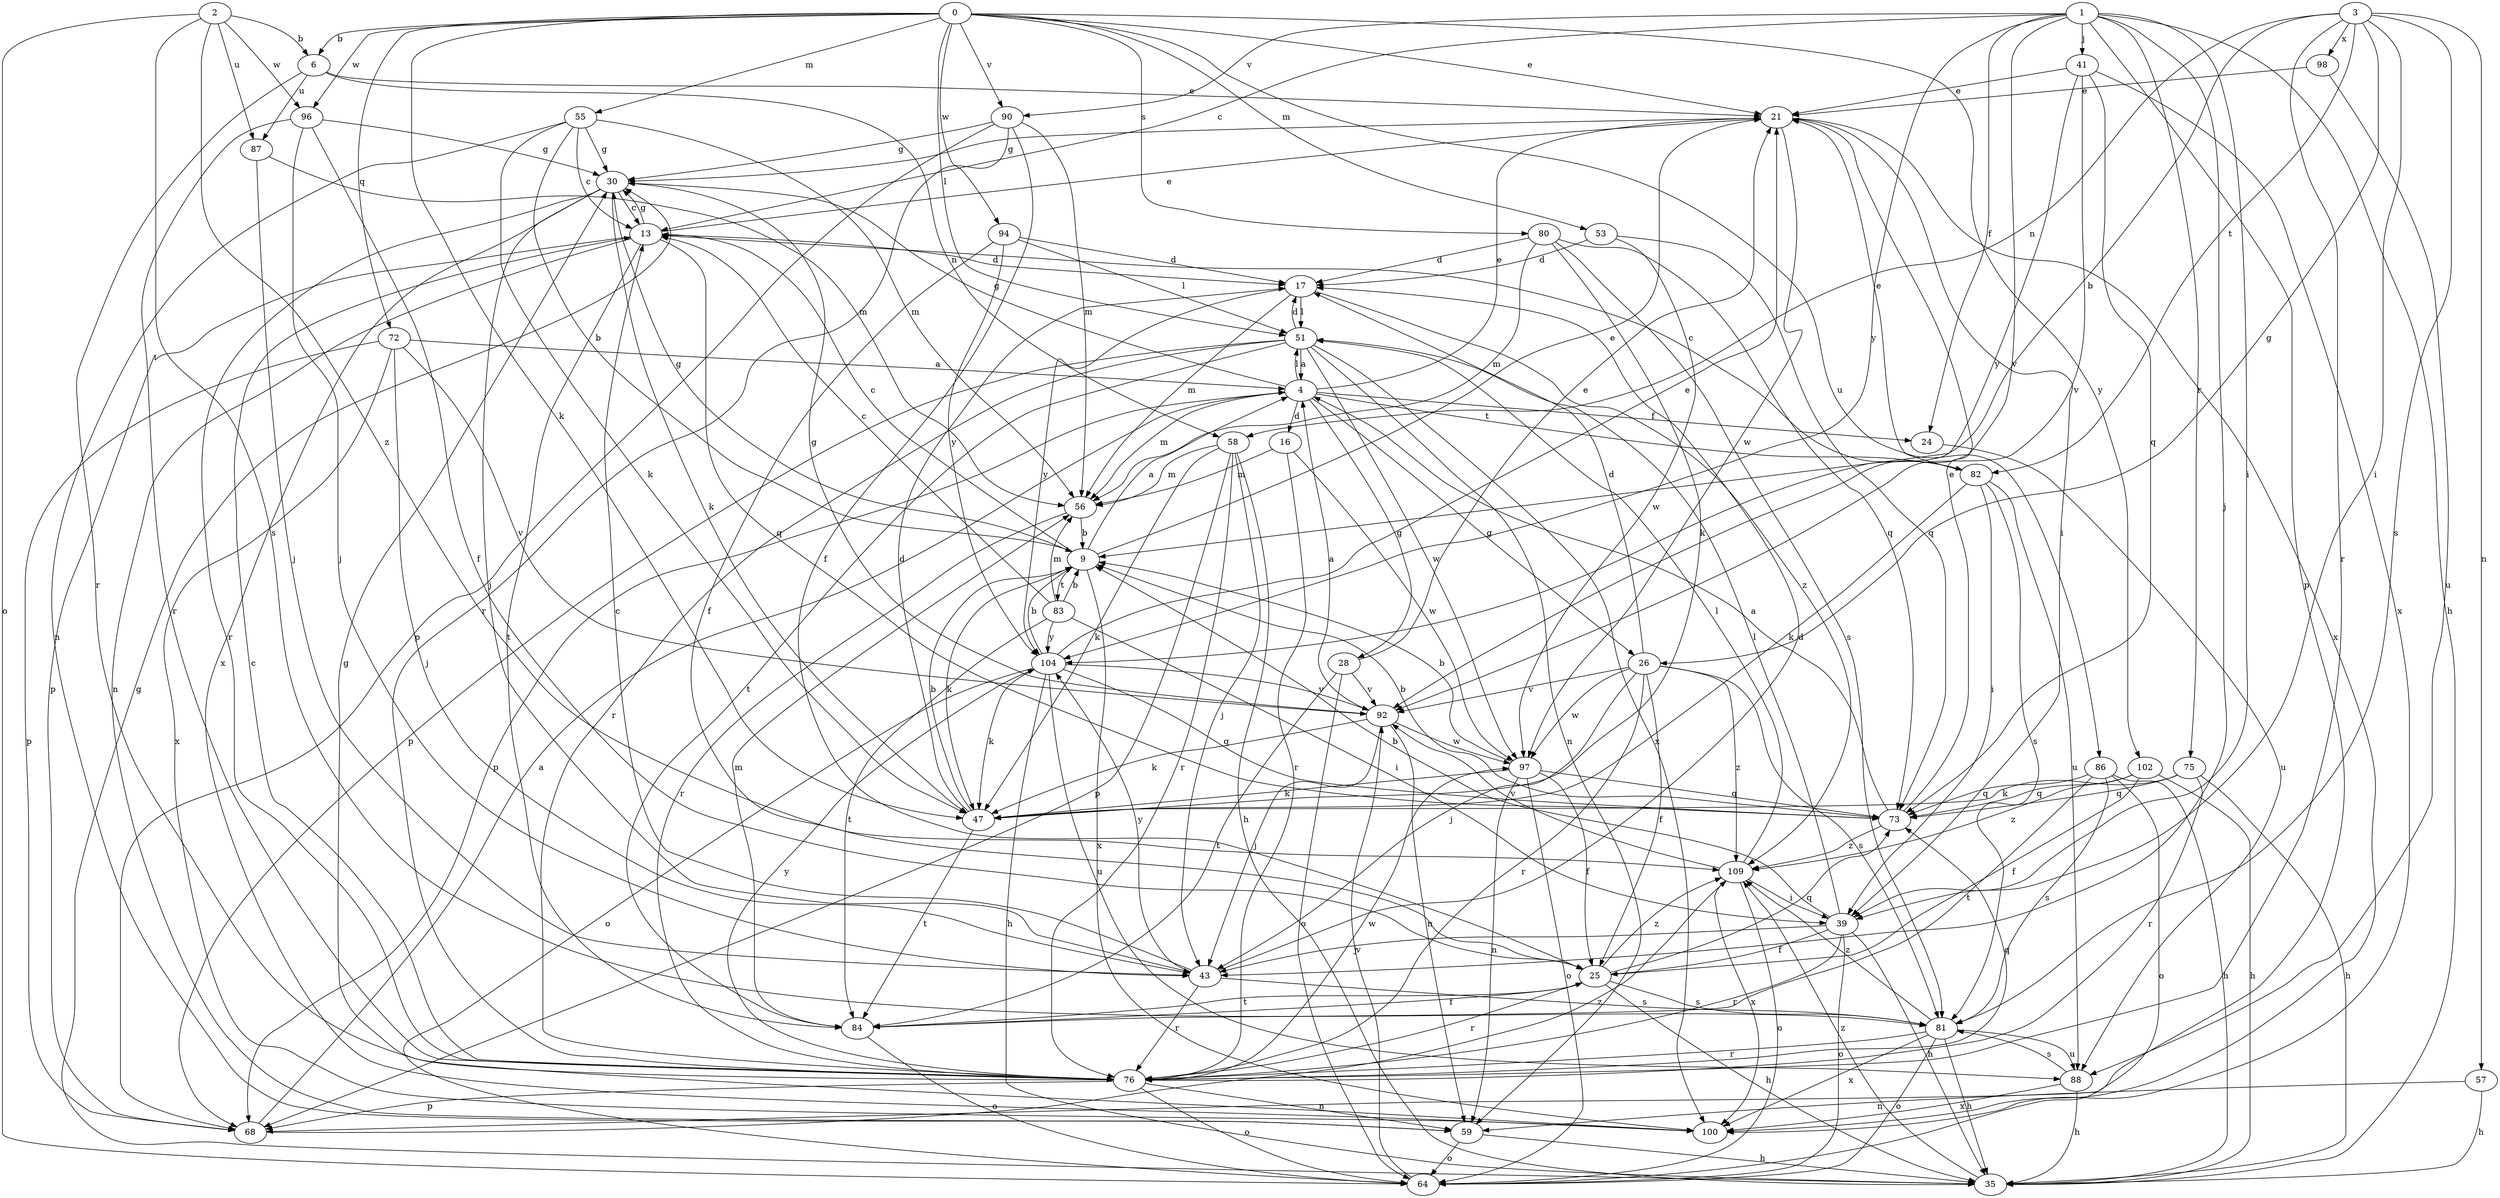 strict digraph  {
0;
1;
2;
3;
4;
6;
9;
13;
16;
17;
21;
24;
25;
26;
28;
30;
35;
39;
41;
43;
47;
51;
53;
55;
56;
57;
58;
59;
64;
68;
72;
73;
75;
76;
80;
81;
82;
83;
84;
86;
87;
88;
90;
92;
94;
96;
97;
98;
100;
102;
104;
109;
0 -> 6  [label=b];
0 -> 21  [label=e];
0 -> 47  [label=k];
0 -> 51  [label=l];
0 -> 53  [label=m];
0 -> 55  [label=m];
0 -> 72  [label=q];
0 -> 80  [label=s];
0 -> 86  [label=u];
0 -> 90  [label=v];
0 -> 94  [label=w];
0 -> 96  [label=w];
0 -> 102  [label=y];
1 -> 13  [label=c];
1 -> 24  [label=f];
1 -> 35  [label=h];
1 -> 39  [label=i];
1 -> 41  [label=j];
1 -> 43  [label=j];
1 -> 68  [label=p];
1 -> 75  [label=r];
1 -> 90  [label=v];
1 -> 92  [label=v];
1 -> 104  [label=y];
2 -> 6  [label=b];
2 -> 64  [label=o];
2 -> 81  [label=s];
2 -> 87  [label=u];
2 -> 96  [label=w];
2 -> 109  [label=z];
3 -> 9  [label=b];
3 -> 26  [label=g];
3 -> 39  [label=i];
3 -> 57  [label=n];
3 -> 58  [label=n];
3 -> 76  [label=r];
3 -> 81  [label=s];
3 -> 82  [label=t];
3 -> 98  [label=x];
4 -> 16  [label=d];
4 -> 21  [label=e];
4 -> 24  [label=f];
4 -> 26  [label=g];
4 -> 28  [label=g];
4 -> 30  [label=g];
4 -> 51  [label=l];
4 -> 56  [label=m];
4 -> 68  [label=p];
4 -> 82  [label=t];
6 -> 21  [label=e];
6 -> 58  [label=n];
6 -> 76  [label=r];
6 -> 87  [label=u];
9 -> 4  [label=a];
9 -> 13  [label=c];
9 -> 21  [label=e];
9 -> 30  [label=g];
9 -> 47  [label=k];
9 -> 83  [label=t];
9 -> 100  [label=x];
13 -> 17  [label=d];
13 -> 21  [label=e];
13 -> 30  [label=g];
13 -> 59  [label=n];
13 -> 68  [label=p];
13 -> 73  [label=q];
13 -> 84  [label=t];
16 -> 56  [label=m];
16 -> 76  [label=r];
16 -> 97  [label=w];
17 -> 51  [label=l];
17 -> 56  [label=m];
17 -> 104  [label=y];
17 -> 109  [label=z];
21 -> 30  [label=g];
21 -> 39  [label=i];
21 -> 97  [label=w];
21 -> 100  [label=x];
24 -> 88  [label=u];
25 -> 35  [label=h];
25 -> 73  [label=q];
25 -> 76  [label=r];
25 -> 81  [label=s];
25 -> 84  [label=t];
25 -> 109  [label=z];
26 -> 17  [label=d];
26 -> 25  [label=f];
26 -> 43  [label=j];
26 -> 76  [label=r];
26 -> 81  [label=s];
26 -> 92  [label=v];
26 -> 97  [label=w];
26 -> 109  [label=z];
28 -> 21  [label=e];
28 -> 64  [label=o];
28 -> 84  [label=t];
28 -> 92  [label=v];
30 -> 13  [label=c];
30 -> 43  [label=j];
30 -> 47  [label=k];
30 -> 76  [label=r];
30 -> 100  [label=x];
35 -> 30  [label=g];
35 -> 109  [label=z];
39 -> 9  [label=b];
39 -> 25  [label=f];
39 -> 35  [label=h];
39 -> 43  [label=j];
39 -> 51  [label=l];
39 -> 64  [label=o];
39 -> 76  [label=r];
41 -> 21  [label=e];
41 -> 73  [label=q];
41 -> 92  [label=v];
41 -> 100  [label=x];
41 -> 104  [label=y];
43 -> 13  [label=c];
43 -> 17  [label=d];
43 -> 76  [label=r];
43 -> 81  [label=s];
43 -> 104  [label=y];
47 -> 9  [label=b];
47 -> 17  [label=d];
47 -> 84  [label=t];
51 -> 4  [label=a];
51 -> 17  [label=d];
51 -> 59  [label=n];
51 -> 68  [label=p];
51 -> 76  [label=r];
51 -> 84  [label=t];
51 -> 97  [label=w];
51 -> 100  [label=x];
53 -> 17  [label=d];
53 -> 73  [label=q];
53 -> 97  [label=w];
55 -> 9  [label=b];
55 -> 13  [label=c];
55 -> 30  [label=g];
55 -> 47  [label=k];
55 -> 56  [label=m];
55 -> 59  [label=n];
56 -> 9  [label=b];
56 -> 76  [label=r];
57 -> 35  [label=h];
57 -> 59  [label=n];
58 -> 35  [label=h];
58 -> 43  [label=j];
58 -> 47  [label=k];
58 -> 56  [label=m];
58 -> 68  [label=p];
58 -> 76  [label=r];
59 -> 35  [label=h];
59 -> 64  [label=o];
64 -> 92  [label=v];
68 -> 4  [label=a];
68 -> 109  [label=z];
72 -> 4  [label=a];
72 -> 43  [label=j];
72 -> 68  [label=p];
72 -> 92  [label=v];
72 -> 100  [label=x];
73 -> 4  [label=a];
73 -> 9  [label=b];
73 -> 21  [label=e];
73 -> 109  [label=z];
75 -> 35  [label=h];
75 -> 47  [label=k];
75 -> 73  [label=q];
75 -> 76  [label=r];
76 -> 13  [label=c];
76 -> 59  [label=n];
76 -> 64  [label=o];
76 -> 68  [label=p];
76 -> 73  [label=q];
76 -> 97  [label=w];
76 -> 104  [label=y];
80 -> 17  [label=d];
80 -> 47  [label=k];
80 -> 56  [label=m];
80 -> 73  [label=q];
80 -> 81  [label=s];
81 -> 35  [label=h];
81 -> 64  [label=o];
81 -> 76  [label=r];
81 -> 88  [label=u];
81 -> 100  [label=x];
81 -> 109  [label=z];
82 -> 13  [label=c];
82 -> 21  [label=e];
82 -> 39  [label=i];
82 -> 47  [label=k];
82 -> 81  [label=s];
82 -> 88  [label=u];
83 -> 9  [label=b];
83 -> 13  [label=c];
83 -> 39  [label=i];
83 -> 56  [label=m];
83 -> 84  [label=t];
83 -> 104  [label=y];
84 -> 25  [label=f];
84 -> 56  [label=m];
84 -> 64  [label=o];
86 -> 35  [label=h];
86 -> 64  [label=o];
86 -> 73  [label=q];
86 -> 81  [label=s];
86 -> 84  [label=t];
87 -> 43  [label=j];
87 -> 56  [label=m];
88 -> 35  [label=h];
88 -> 81  [label=s];
88 -> 100  [label=x];
90 -> 25  [label=f];
90 -> 30  [label=g];
90 -> 56  [label=m];
90 -> 68  [label=p];
90 -> 76  [label=r];
92 -> 4  [label=a];
92 -> 30  [label=g];
92 -> 43  [label=j];
92 -> 47  [label=k];
92 -> 59  [label=n];
92 -> 97  [label=w];
94 -> 17  [label=d];
94 -> 25  [label=f];
94 -> 51  [label=l];
94 -> 104  [label=y];
96 -> 25  [label=f];
96 -> 30  [label=g];
96 -> 43  [label=j];
96 -> 76  [label=r];
97 -> 9  [label=b];
97 -> 25  [label=f];
97 -> 47  [label=k];
97 -> 59  [label=n];
97 -> 64  [label=o];
97 -> 73  [label=q];
98 -> 21  [label=e];
98 -> 88  [label=u];
100 -> 30  [label=g];
102 -> 25  [label=f];
102 -> 35  [label=h];
102 -> 73  [label=q];
102 -> 109  [label=z];
104 -> 9  [label=b];
104 -> 21  [label=e];
104 -> 35  [label=h];
104 -> 47  [label=k];
104 -> 64  [label=o];
104 -> 73  [label=q];
104 -> 88  [label=u];
104 -> 92  [label=v];
109 -> 39  [label=i];
109 -> 51  [label=l];
109 -> 64  [label=o];
109 -> 92  [label=v];
109 -> 100  [label=x];
}
